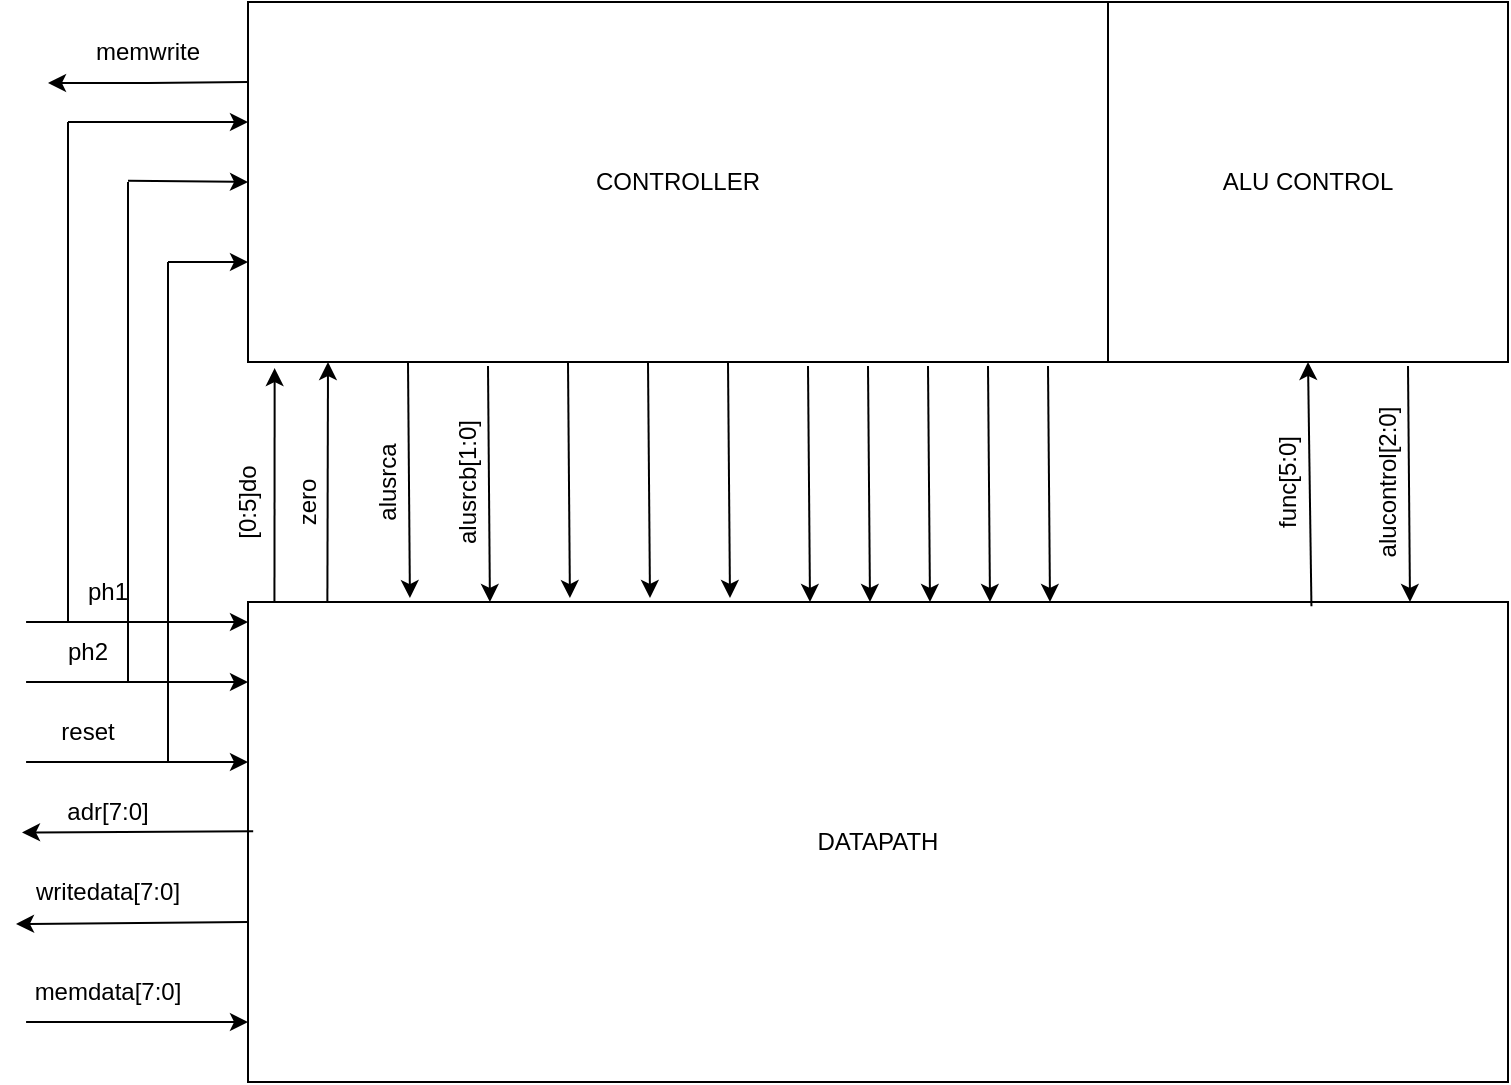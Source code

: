 <mxfile version="22.0.8" type="github">
  <diagram name="Page-1" id="PVJTaOr4sLX1xV1NSx1f">
    <mxGraphModel dx="1949" dy="767" grid="1" gridSize="10" guides="1" tooltips="1" connect="1" arrows="1" fold="1" page="1" pageScale="1" pageWidth="827" pageHeight="1169" math="0" shadow="0">
      <root>
        <mxCell id="0" />
        <mxCell id="1" parent="0" />
        <mxCell id="FQANefX05pN675cvlC_r-2" value="CONTROLLER" style="rounded=0;whiteSpace=wrap;html=1;" vertex="1" parent="1">
          <mxGeometry x="120" y="100" width="430" height="180" as="geometry" />
        </mxCell>
        <mxCell id="FQANefX05pN675cvlC_r-3" value="ALU CONTROL" style="rounded=0;whiteSpace=wrap;html=1;" vertex="1" parent="1">
          <mxGeometry x="550" y="100" width="200" height="180" as="geometry" />
        </mxCell>
        <mxCell id="FQANefX05pN675cvlC_r-4" value="" style="endArrow=classic;html=1;rounded=0;" edge="1" parent="1">
          <mxGeometry width="50" height="50" relative="1" as="geometry">
            <mxPoint x="120" y="140" as="sourcePoint" />
            <mxPoint x="20" y="140.5" as="targetPoint" />
            <Array as="points">
              <mxPoint x="70" y="140.5" />
            </Array>
          </mxGeometry>
        </mxCell>
        <mxCell id="FQANefX05pN675cvlC_r-5" value="memwrite" style="text;html=1;strokeColor=none;fillColor=none;align=center;verticalAlign=middle;whiteSpace=wrap;rounded=0;" vertex="1" parent="1">
          <mxGeometry x="40" y="110" width="60" height="30" as="geometry" />
        </mxCell>
        <mxCell id="FQANefX05pN675cvlC_r-6" value="DATAPATH" style="rounded=0;whiteSpace=wrap;html=1;" vertex="1" parent="1">
          <mxGeometry x="120" y="400" width="630" height="240" as="geometry" />
        </mxCell>
        <mxCell id="FQANefX05pN675cvlC_r-7" value="" style="endArrow=classic;html=1;rounded=0;exitX=0.59;exitY=1.02;exitDx=0;exitDy=0;exitPerimeter=0;entryX=0.877;entryY=-0.018;entryDx=0;entryDy=0;entryPerimeter=0;" edge="1" parent="1">
          <mxGeometry width="50" height="50" relative="1" as="geometry">
            <mxPoint x="280" y="280" as="sourcePoint" />
            <mxPoint x="280.96" y="398.02" as="targetPoint" />
          </mxGeometry>
        </mxCell>
        <mxCell id="FQANefX05pN675cvlC_r-8" value="" style="endArrow=classic;html=1;rounded=0;entryX=0.5;entryY=1;entryDx=0;entryDy=0;exitX=0.844;exitY=0.009;exitDx=0;exitDy=0;exitPerimeter=0;" edge="1" parent="1" source="FQANefX05pN675cvlC_r-6" target="FQANefX05pN675cvlC_r-3">
          <mxGeometry width="50" height="50" relative="1" as="geometry">
            <mxPoint x="650" y="390" as="sourcePoint" />
            <mxPoint x="650" y="350" as="targetPoint" />
          </mxGeometry>
        </mxCell>
        <mxCell id="FQANefX05pN675cvlC_r-9" value="" style="endArrow=classic;html=1;rounded=0;exitX=0.59;exitY=1.02;exitDx=0;exitDy=0;exitPerimeter=0;entryX=0.877;entryY=-0.018;entryDx=0;entryDy=0;entryPerimeter=0;" edge="1" parent="1">
          <mxGeometry width="50" height="50" relative="1" as="geometry">
            <mxPoint x="320" y="280" as="sourcePoint" />
            <mxPoint x="321" y="398" as="targetPoint" />
          </mxGeometry>
        </mxCell>
        <mxCell id="FQANefX05pN675cvlC_r-10" value="" style="endArrow=classic;html=1;rounded=0;exitX=0.59;exitY=1.02;exitDx=0;exitDy=0;exitPerimeter=0;entryX=0.877;entryY=-0.018;entryDx=0;entryDy=0;entryPerimeter=0;" edge="1" parent="1">
          <mxGeometry width="50" height="50" relative="1" as="geometry">
            <mxPoint x="360" y="280" as="sourcePoint" />
            <mxPoint x="361" y="398" as="targetPoint" />
          </mxGeometry>
        </mxCell>
        <mxCell id="FQANefX05pN675cvlC_r-11" value="" style="endArrow=classic;html=1;rounded=0;exitX=0.59;exitY=1.02;exitDx=0;exitDy=0;exitPerimeter=0;entryX=0.877;entryY=-0.018;entryDx=0;entryDy=0;entryPerimeter=0;" edge="1" parent="1">
          <mxGeometry width="50" height="50" relative="1" as="geometry">
            <mxPoint x="400" y="282" as="sourcePoint" />
            <mxPoint x="401" y="400" as="targetPoint" />
          </mxGeometry>
        </mxCell>
        <mxCell id="FQANefX05pN675cvlC_r-12" value="" style="endArrow=classic;html=1;rounded=0;exitX=0.59;exitY=1.02;exitDx=0;exitDy=0;exitPerimeter=0;entryX=0.877;entryY=-0.018;entryDx=0;entryDy=0;entryPerimeter=0;" edge="1" parent="1">
          <mxGeometry width="50" height="50" relative="1" as="geometry">
            <mxPoint x="460" y="282" as="sourcePoint" />
            <mxPoint x="461" y="400" as="targetPoint" />
          </mxGeometry>
        </mxCell>
        <mxCell id="FQANefX05pN675cvlC_r-13" value="" style="endArrow=classic;html=1;rounded=0;exitX=0.59;exitY=1.02;exitDx=0;exitDy=0;exitPerimeter=0;entryX=0.877;entryY=-0.018;entryDx=0;entryDy=0;entryPerimeter=0;" edge="1" parent="1">
          <mxGeometry width="50" height="50" relative="1" as="geometry">
            <mxPoint x="430" y="282" as="sourcePoint" />
            <mxPoint x="431" y="400" as="targetPoint" />
          </mxGeometry>
        </mxCell>
        <mxCell id="FQANefX05pN675cvlC_r-14" value="" style="endArrow=classic;html=1;rounded=0;exitX=0.59;exitY=1.02;exitDx=0;exitDy=0;exitPerimeter=0;entryX=0.877;entryY=-0.018;entryDx=0;entryDy=0;entryPerimeter=0;" edge="1" parent="1">
          <mxGeometry width="50" height="50" relative="1" as="geometry">
            <mxPoint x="490" y="282" as="sourcePoint" />
            <mxPoint x="491" y="400" as="targetPoint" />
          </mxGeometry>
        </mxCell>
        <mxCell id="FQANefX05pN675cvlC_r-16" value="" style="endArrow=classic;html=1;rounded=0;exitX=0.59;exitY=1.02;exitDx=0;exitDy=0;exitPerimeter=0;entryX=0.877;entryY=-0.018;entryDx=0;entryDy=0;entryPerimeter=0;" edge="1" parent="1">
          <mxGeometry width="50" height="50" relative="1" as="geometry">
            <mxPoint x="520" y="282" as="sourcePoint" />
            <mxPoint x="521" y="400" as="targetPoint" />
          </mxGeometry>
        </mxCell>
        <mxCell id="FQANefX05pN675cvlC_r-17" value="" style="endArrow=classic;html=1;rounded=0;exitX=0.59;exitY=1.02;exitDx=0;exitDy=0;exitPerimeter=0;entryX=0.877;entryY=-0.018;entryDx=0;entryDy=0;entryPerimeter=0;" edge="1" parent="1">
          <mxGeometry width="50" height="50" relative="1" as="geometry">
            <mxPoint x="200" y="280" as="sourcePoint" />
            <mxPoint x="200.96" y="398.02" as="targetPoint" />
          </mxGeometry>
        </mxCell>
        <mxCell id="FQANefX05pN675cvlC_r-18" value="" style="endArrow=classic;html=1;rounded=0;exitX=0.59;exitY=1.02;exitDx=0;exitDy=0;exitPerimeter=0;entryX=0.877;entryY=-0.018;entryDx=0;entryDy=0;entryPerimeter=0;" edge="1" parent="1">
          <mxGeometry width="50" height="50" relative="1" as="geometry">
            <mxPoint x="240" y="281.98" as="sourcePoint" />
            <mxPoint x="240.96" y="400" as="targetPoint" />
          </mxGeometry>
        </mxCell>
        <mxCell id="FQANefX05pN675cvlC_r-19" value="" style="endArrow=classic;html=1;rounded=0;entryX=0.877;entryY=-0.018;entryDx=0;entryDy=0;entryPerimeter=0;" edge="1" parent="1">
          <mxGeometry width="50" height="50" relative="1" as="geometry">
            <mxPoint x="9.04" y="410" as="sourcePoint" />
            <mxPoint x="120.0" y="410" as="targetPoint" />
          </mxGeometry>
        </mxCell>
        <mxCell id="FQANefX05pN675cvlC_r-20" value="" style="endArrow=classic;html=1;rounded=0;entryX=0.877;entryY=-0.018;entryDx=0;entryDy=0;entryPerimeter=0;" edge="1" parent="1">
          <mxGeometry width="50" height="50" relative="1" as="geometry">
            <mxPoint x="9.04" y="440" as="sourcePoint" />
            <mxPoint x="120.0" y="440" as="targetPoint" />
          </mxGeometry>
        </mxCell>
        <mxCell id="FQANefX05pN675cvlC_r-21" value="" style="endArrow=classic;html=1;rounded=0;entryX=0.877;entryY=-0.018;entryDx=0;entryDy=0;entryPerimeter=0;" edge="1" parent="1">
          <mxGeometry width="50" height="50" relative="1" as="geometry">
            <mxPoint x="9.04" y="480" as="sourcePoint" />
            <mxPoint x="120.0" y="480" as="targetPoint" />
          </mxGeometry>
        </mxCell>
        <mxCell id="FQANefX05pN675cvlC_r-22" value="" style="endArrow=classic;html=1;rounded=0;entryX=0.877;entryY=-0.018;entryDx=0;entryDy=0;entryPerimeter=0;" edge="1" parent="1">
          <mxGeometry width="50" height="50" relative="1" as="geometry">
            <mxPoint x="30" y="160" as="sourcePoint" />
            <mxPoint x="120.0" y="160" as="targetPoint" />
          </mxGeometry>
        </mxCell>
        <mxCell id="FQANefX05pN675cvlC_r-23" value="" style="endArrow=none;html=1;rounded=0;" edge="1" parent="1">
          <mxGeometry width="50" height="50" relative="1" as="geometry">
            <mxPoint x="30" y="410" as="sourcePoint" />
            <mxPoint x="30" y="160" as="targetPoint" />
          </mxGeometry>
        </mxCell>
        <mxCell id="FQANefX05pN675cvlC_r-24" value="" style="endArrow=none;html=1;rounded=0;" edge="1" parent="1">
          <mxGeometry width="50" height="50" relative="1" as="geometry">
            <mxPoint x="60" y="440" as="sourcePoint" />
            <mxPoint x="60" y="190" as="targetPoint" />
          </mxGeometry>
        </mxCell>
        <mxCell id="FQANefX05pN675cvlC_r-25" value="" style="endArrow=classic;html=1;rounded=0;" edge="1" parent="1">
          <mxGeometry width="50" height="50" relative="1" as="geometry">
            <mxPoint x="60" y="189.41" as="sourcePoint" />
            <mxPoint x="120" y="190" as="targetPoint" />
          </mxGeometry>
        </mxCell>
        <mxCell id="FQANefX05pN675cvlC_r-26" value="" style="endArrow=none;html=1;rounded=0;" edge="1" parent="1">
          <mxGeometry width="50" height="50" relative="1" as="geometry">
            <mxPoint x="80" y="480" as="sourcePoint" />
            <mxPoint x="80" y="230" as="targetPoint" />
          </mxGeometry>
        </mxCell>
        <mxCell id="FQANefX05pN675cvlC_r-27" value="" style="endArrow=classic;html=1;rounded=0;" edge="1" parent="1">
          <mxGeometry width="50" height="50" relative="1" as="geometry">
            <mxPoint x="80" y="230" as="sourcePoint" />
            <mxPoint x="120" y="230" as="targetPoint" />
          </mxGeometry>
        </mxCell>
        <mxCell id="FQANefX05pN675cvlC_r-28" value="" style="endArrow=classic;html=1;rounded=0;entryX=0.877;entryY=-0.018;entryDx=0;entryDy=0;entryPerimeter=0;" edge="1" parent="1">
          <mxGeometry width="50" height="50" relative="1" as="geometry">
            <mxPoint x="9.04" y="610" as="sourcePoint" />
            <mxPoint x="120.0" y="610" as="targetPoint" />
          </mxGeometry>
        </mxCell>
        <mxCell id="FQANefX05pN675cvlC_r-29" value="" style="endArrow=classic;html=1;rounded=0;exitX=-0.007;exitY=0.664;exitDx=0;exitDy=0;exitPerimeter=0;" edge="1" parent="1">
          <mxGeometry width="50" height="50" relative="1" as="geometry">
            <mxPoint x="122.59" y="514.59" as="sourcePoint" />
            <mxPoint x="7" y="515.23" as="targetPoint" />
          </mxGeometry>
        </mxCell>
        <mxCell id="FQANefX05pN675cvlC_r-30" value="" style="endArrow=classic;html=1;rounded=0;exitX=-0.007;exitY=0.664;exitDx=0;exitDy=0;exitPerimeter=0;" edge="1" parent="1">
          <mxGeometry width="50" height="50" relative="1" as="geometry">
            <mxPoint x="120" y="560" as="sourcePoint" />
            <mxPoint x="4" y="561" as="targetPoint" />
          </mxGeometry>
        </mxCell>
        <mxCell id="FQANefX05pN675cvlC_r-32" value="" style="endArrow=classic;html=1;rounded=0;entryX=0.031;entryY=1.017;entryDx=0;entryDy=0;entryPerimeter=0;exitX=0.021;exitY=-0.002;exitDx=0;exitDy=0;exitPerimeter=0;" edge="1" parent="1" source="FQANefX05pN675cvlC_r-6" target="FQANefX05pN675cvlC_r-2">
          <mxGeometry width="50" height="50" relative="1" as="geometry">
            <mxPoint x="133" y="390" as="sourcePoint" />
            <mxPoint x="160" y="268" as="targetPoint" />
          </mxGeometry>
        </mxCell>
        <mxCell id="FQANefX05pN675cvlC_r-33" value="" style="endArrow=classic;html=1;rounded=0;exitX=0.063;exitY=0;exitDx=0;exitDy=0;exitPerimeter=0;" edge="1" parent="1" source="FQANefX05pN675cvlC_r-6">
          <mxGeometry width="50" height="50" relative="1" as="geometry">
            <mxPoint x="162" y="390" as="sourcePoint" />
            <mxPoint x="160" y="280" as="targetPoint" />
          </mxGeometry>
        </mxCell>
        <mxCell id="FQANefX05pN675cvlC_r-34" value="" style="endArrow=classic;html=1;rounded=0;exitX=0.59;exitY=1.02;exitDx=0;exitDy=0;exitPerimeter=0;entryX=0.877;entryY=-0.018;entryDx=0;entryDy=0;entryPerimeter=0;" edge="1" parent="1">
          <mxGeometry width="50" height="50" relative="1" as="geometry">
            <mxPoint x="700" y="282" as="sourcePoint" />
            <mxPoint x="701" y="400" as="targetPoint" />
          </mxGeometry>
        </mxCell>
        <mxCell id="FQANefX05pN675cvlC_r-35" value="ph1" style="text;html=1;strokeColor=none;fillColor=none;align=center;verticalAlign=middle;whiteSpace=wrap;rounded=0;" vertex="1" parent="1">
          <mxGeometry x="20" y="380" width="60" height="30" as="geometry" />
        </mxCell>
        <mxCell id="FQANefX05pN675cvlC_r-37" value="ph2" style="text;html=1;strokeColor=none;fillColor=none;align=center;verticalAlign=middle;whiteSpace=wrap;rounded=0;" vertex="1" parent="1">
          <mxGeometry x="10" y="410" width="60" height="30" as="geometry" />
        </mxCell>
        <mxCell id="FQANefX05pN675cvlC_r-39" value="reset" style="text;html=1;strokeColor=none;fillColor=none;align=center;verticalAlign=middle;whiteSpace=wrap;rounded=0;" vertex="1" parent="1">
          <mxGeometry x="10" y="450" width="60" height="30" as="geometry" />
        </mxCell>
        <mxCell id="FQANefX05pN675cvlC_r-40" value="adr[7:0]" style="text;html=1;strokeColor=none;fillColor=none;align=center;verticalAlign=middle;whiteSpace=wrap;rounded=0;" vertex="1" parent="1">
          <mxGeometry x="20" y="490" width="60" height="30" as="geometry" />
        </mxCell>
        <mxCell id="FQANefX05pN675cvlC_r-41" value="writedata[7:0]" style="text;html=1;strokeColor=none;fillColor=none;align=center;verticalAlign=middle;whiteSpace=wrap;rounded=0;" vertex="1" parent="1">
          <mxGeometry x="20" y="530" width="60" height="30" as="geometry" />
        </mxCell>
        <mxCell id="FQANefX05pN675cvlC_r-42" value="memdata[7:0]" style="text;html=1;strokeColor=none;fillColor=none;align=center;verticalAlign=middle;whiteSpace=wrap;rounded=0;" vertex="1" parent="1">
          <mxGeometry x="20" y="580" width="60" height="30" as="geometry" />
        </mxCell>
        <mxCell id="FQANefX05pN675cvlC_r-43" value="[0:5]do" style="text;html=1;strokeColor=none;fillColor=none;align=center;verticalAlign=middle;whiteSpace=wrap;rounded=0;rotation=-90;" vertex="1" parent="1">
          <mxGeometry x="90" y="340" width="60" height="20" as="geometry" />
        </mxCell>
        <mxCell id="FQANefX05pN675cvlC_r-44" value="zero&lt;br&gt;" style="text;html=1;strokeColor=none;fillColor=none;align=center;verticalAlign=middle;whiteSpace=wrap;rounded=0;rotation=-90;" vertex="1" parent="1">
          <mxGeometry x="120" y="340" width="60" height="20" as="geometry" />
        </mxCell>
        <mxCell id="FQANefX05pN675cvlC_r-45" value="func[5:0]" style="text;html=1;strokeColor=none;fillColor=none;align=center;verticalAlign=middle;whiteSpace=wrap;rounded=0;rotation=-90;" vertex="1" parent="1">
          <mxGeometry x="610" y="330" width="60" height="20" as="geometry" />
        </mxCell>
        <mxCell id="FQANefX05pN675cvlC_r-46" value="alucontrol[2:0]&lt;br&gt;" style="text;html=1;strokeColor=none;fillColor=none;align=center;verticalAlign=middle;whiteSpace=wrap;rounded=0;rotation=-90;" vertex="1" parent="1">
          <mxGeometry x="660" y="330" width="60" height="20" as="geometry" />
        </mxCell>
        <mxCell id="FQANefX05pN675cvlC_r-47" value="alusrca&lt;br&gt;" style="text;html=1;strokeColor=none;fillColor=none;align=center;verticalAlign=middle;whiteSpace=wrap;rounded=0;rotation=-90;" vertex="1" parent="1">
          <mxGeometry x="160" y="330" width="60" height="20" as="geometry" />
        </mxCell>
        <mxCell id="FQANefX05pN675cvlC_r-48" value="alusrcb[1:0]" style="text;html=1;strokeColor=none;fillColor=none;align=center;verticalAlign=middle;whiteSpace=wrap;rounded=0;rotation=-90;" vertex="1" parent="1">
          <mxGeometry x="200" y="330" width="60" height="20" as="geometry" />
        </mxCell>
      </root>
    </mxGraphModel>
  </diagram>
</mxfile>
